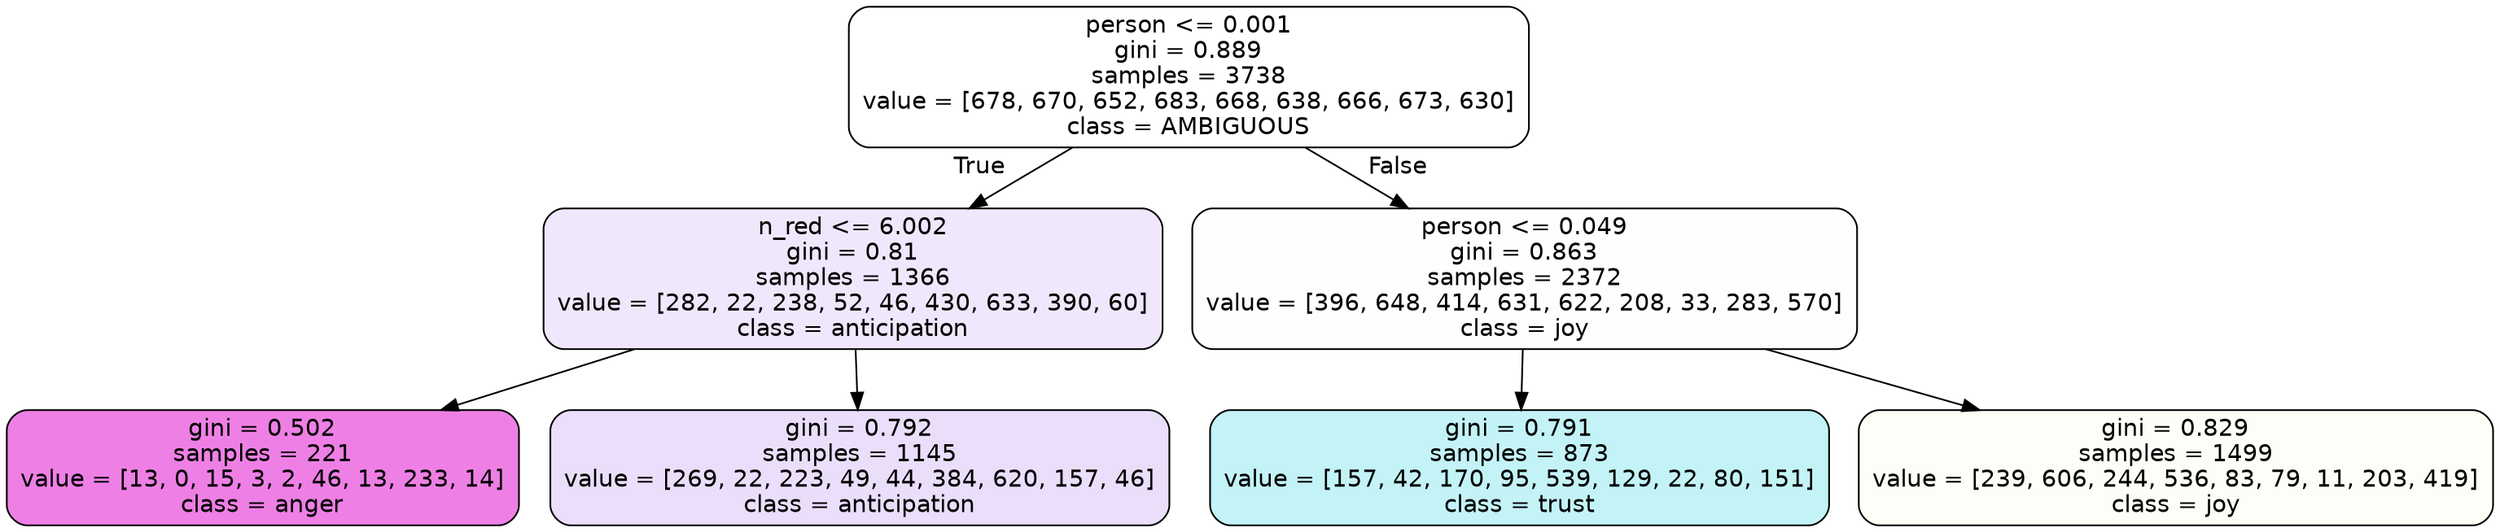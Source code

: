 digraph Tree {
node [shape=box, style="filled, rounded", color="black", fontname=helvetica] ;
edge [fontname=helvetica] ;
0 [label="person <= 0.001\ngini = 0.889\nsamples = 3738\nvalue = [678, 670, 652, 683, 668, 638, 666, 673, 630]\nclass = AMBIGUOUS", fillcolor="#39e58100"] ;
1 [label="n_red <= 6.002\ngini = 0.81\nsamples = 1366\nvalue = [282, 22, 238, 52, 46, 430, 633, 390, 60]\nclass = anticipation", fillcolor="#8139e51e"] ;
0 -> 1 [labeldistance=2.5, labelangle=45, headlabel="True"] ;
2 [label="gini = 0.502\nsamples = 221\nvalue = [13, 0, 15, 3, 2, 46, 13, 233, 14]\nclass = anger", fillcolor="#e539d7a3"] ;
1 -> 2 ;
3 [label="gini = 0.792\nsamples = 1145\nvalue = [269, 22, 223, 49, 44, 384, 620, 157, 46]\nclass = anticipation", fillcolor="#8139e52a"] ;
1 -> 3 ;
4 [label="person <= 0.049\ngini = 0.863\nsamples = 2372\nvalue = [396, 648, 414, 631, 622, 208, 33, 283, 570]\nclass = joy", fillcolor="#d7e53901"] ;
0 -> 4 [labeldistance=2.5, labelangle=-45, headlabel="False"] ;
5 [label="gini = 0.791\nsamples = 873\nvalue = [157, 42, 170, 95, 539, 129, 22, 80, 151]\nclass = trust", fillcolor="#39d7e54d"] ;
4 -> 5 ;
6 [label="gini = 0.829\nsamples = 1499\nvalue = [239, 606, 244, 536, 83, 79, 11, 203, 419]\nclass = joy", fillcolor="#d7e53909"] ;
4 -> 6 ;
}